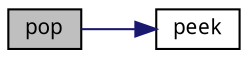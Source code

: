 digraph "pop"
{
  edge [fontname="Verdana",fontsize="10",labelfontname="Verdana",labelfontsize="10"];
  node [fontname="Verdana",fontsize="10",shape=record];
  rankdir="LR";
  Node1 [label="pop",height=0.2,width=0.4,color="black", fillcolor="grey75", style="filled", fontcolor="black"];
  Node1 -> Node2 [color="midnightblue",fontsize="10",style="solid",fontname="Verdana"];
  Node2 [label="peek",height=0.2,width=0.4,color="black", fillcolor="white", style="filled",URL="$queue_8h.html#a5379ebf3df34ae8620ad5f00ccc6a39c",tooltip="Return the value at head. "];
}
